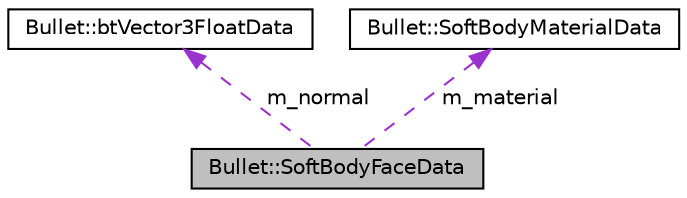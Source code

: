 digraph "Bullet::SoftBodyFaceData"
{
  edge [fontname="Helvetica",fontsize="10",labelfontname="Helvetica",labelfontsize="10"];
  node [fontname="Helvetica",fontsize="10",shape=record];
  Node1 [label="Bullet::SoftBodyFaceData",height=0.2,width=0.4,color="black", fillcolor="grey75", style="filled", fontcolor="black"];
  Node2 -> Node1 [dir="back",color="darkorchid3",fontsize="10",style="dashed",label=" m_normal" ,fontname="Helvetica"];
  Node2 [label="Bullet::btVector3FloatData",height=0.2,width=0.4,color="black", fillcolor="white", style="filled",URL="$class_bullet_1_1bt_vector3_float_data.html"];
  Node3 -> Node1 [dir="back",color="darkorchid3",fontsize="10",style="dashed",label=" m_material" ,fontname="Helvetica"];
  Node3 [label="Bullet::SoftBodyMaterialData",height=0.2,width=0.4,color="black", fillcolor="white", style="filled",URL="$class_bullet_1_1_soft_body_material_data.html"];
}
